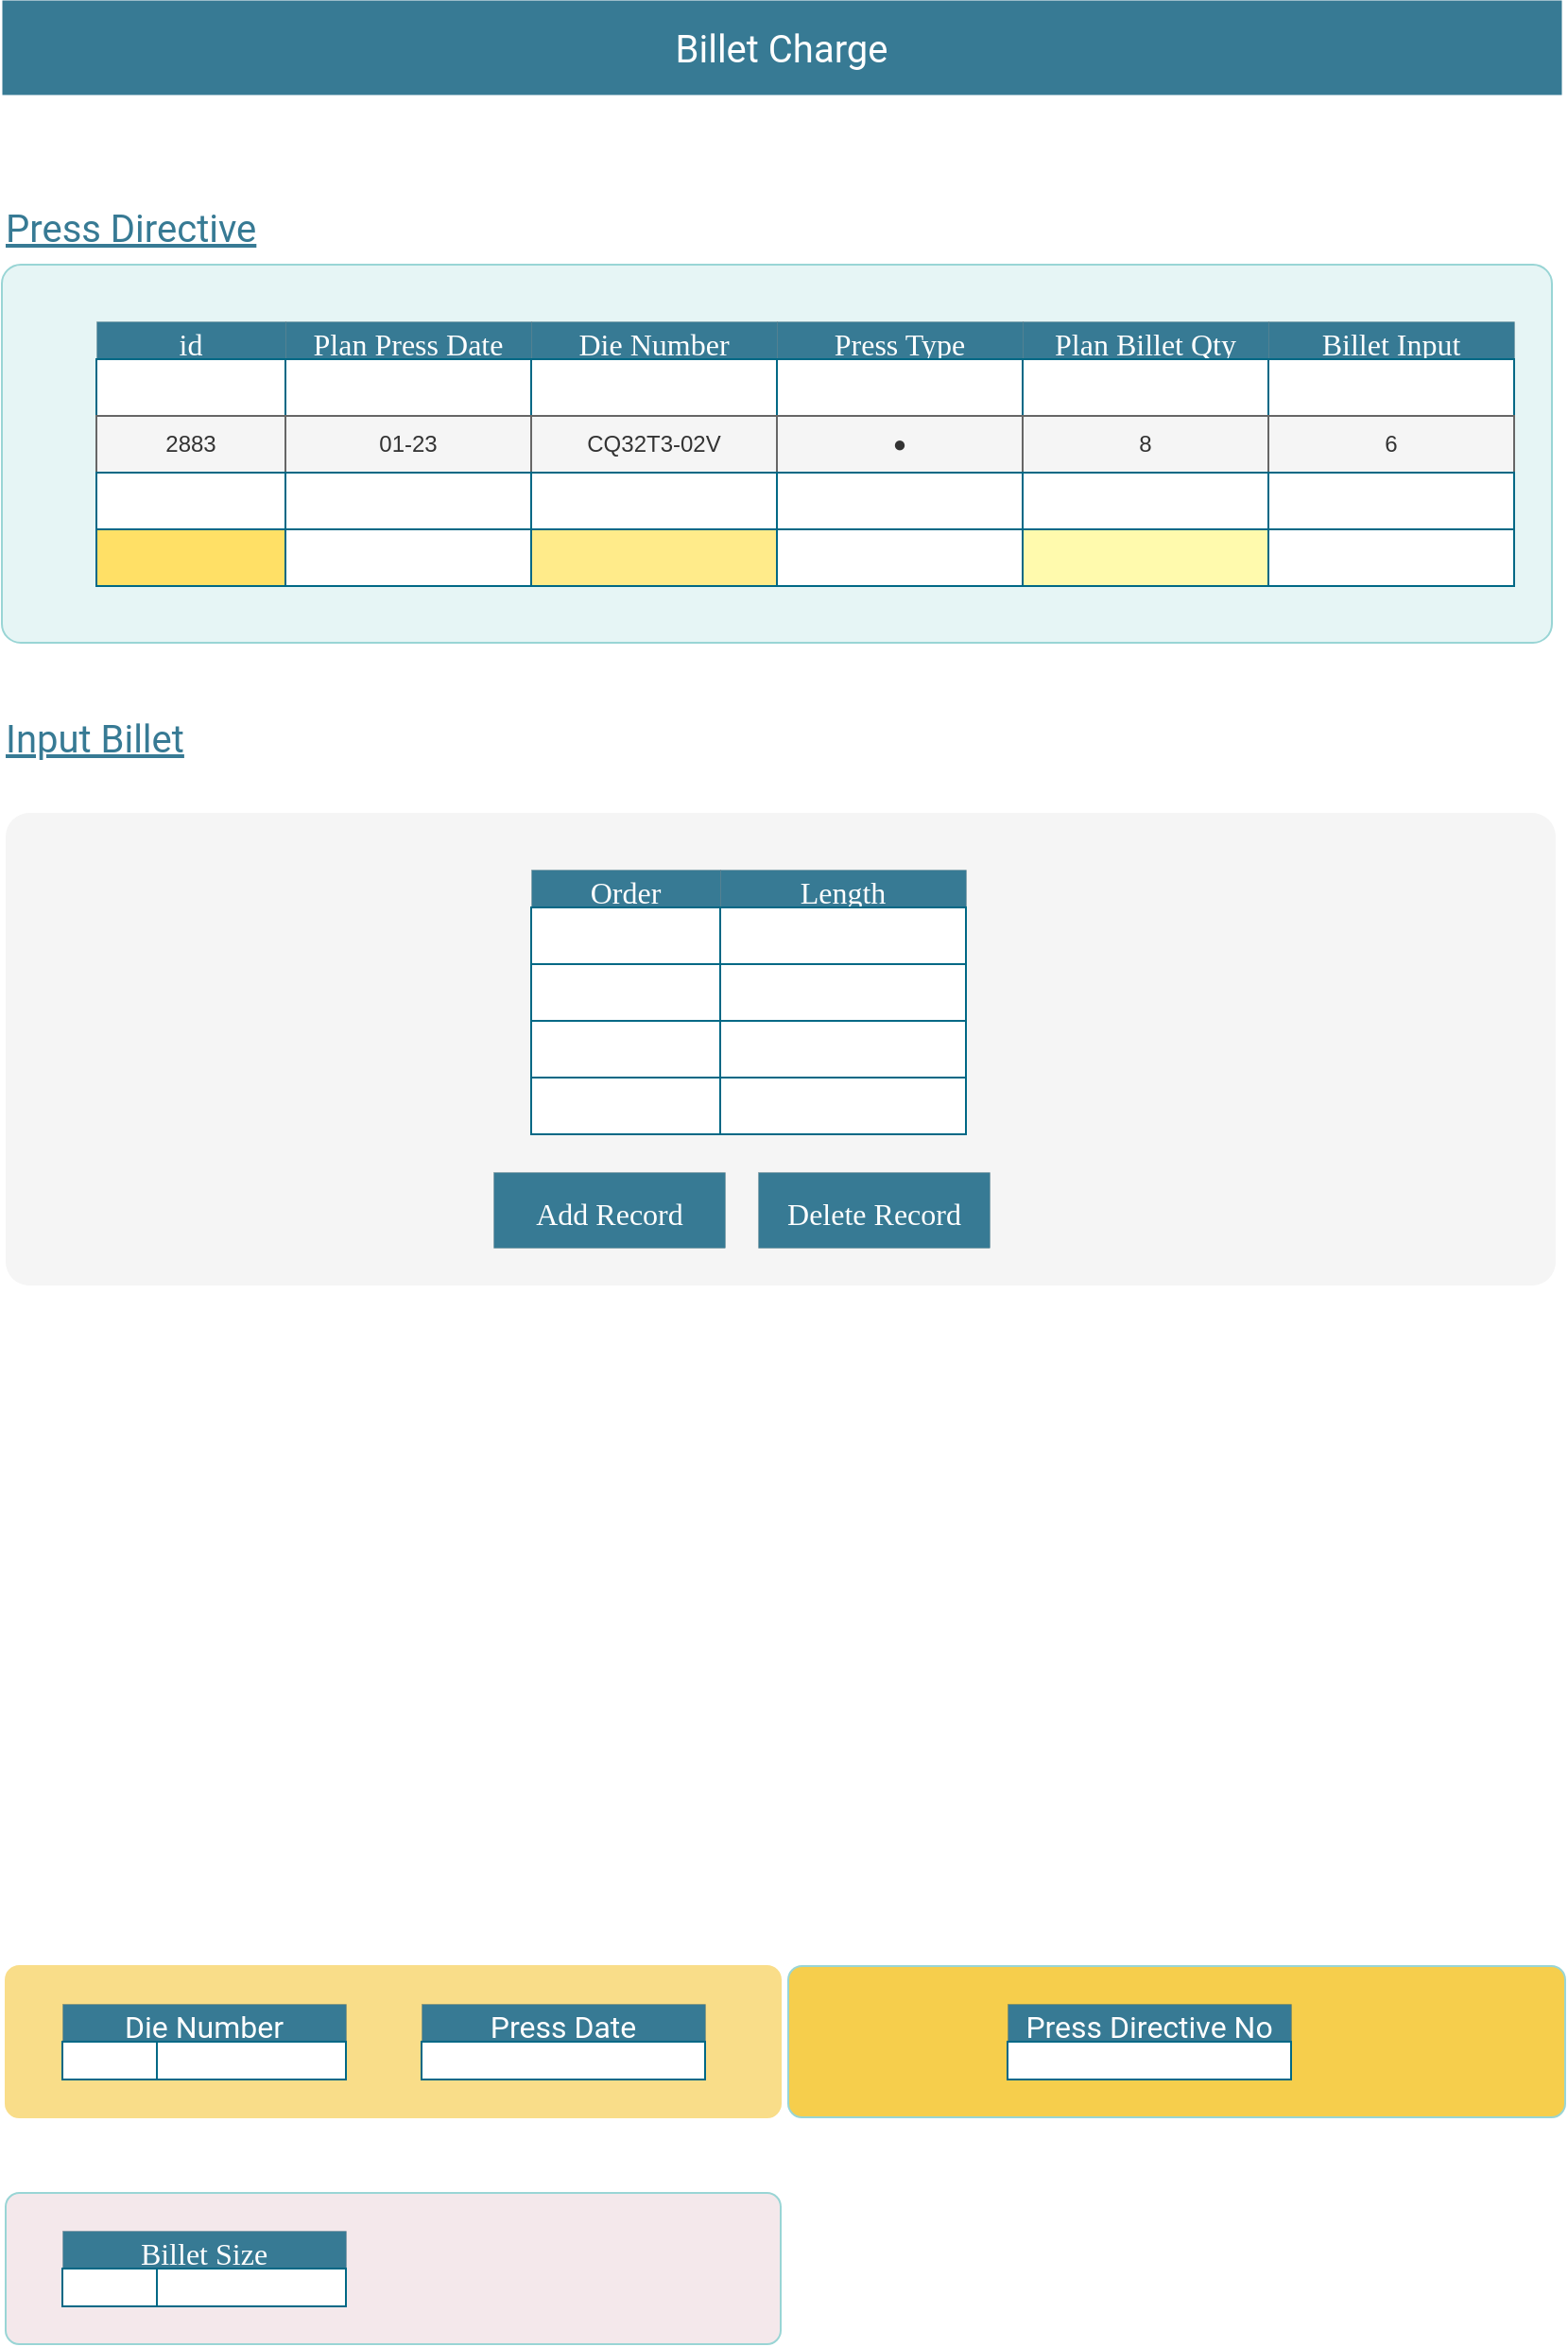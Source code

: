<mxfile version="26.0.9">
  <diagram id="Gz92kaDBu5tP0qBZvZyI" name="ページ1">
    <mxGraphModel dx="2074" dy="1204" grid="1" gridSize="10" guides="1" tooltips="1" connect="1" arrows="1" fold="1" page="1" pageScale="1" pageWidth="827" pageHeight="1169" math="0" shadow="0">
      <root>
        <mxCell id="0" />
        <mxCell id="1" parent="0" />
        <mxCell id="eECiYjA0cPCtBfQXOjN3-72" value="" style="rounded=1;whiteSpace=wrap;html=1;fontSize=20;fontColor=#333333;fillColor=#f5f5f5;strokeWidth=1;arcSize=5;strokeColor=none;" parent="1" vertex="1">
          <mxGeometry x="2" y="540" width="820" height="250" as="geometry" />
        </mxCell>
        <mxCell id="eECiYjA0cPCtBfQXOjN3-60" value="" style="rounded=1;whiteSpace=wrap;html=1;fontSize=20;fontColor=#006885;fillColor=#E6F5F5;strokeWidth=1;arcSize=5;strokeColor=#99D5D5;" parent="1" vertex="1">
          <mxGeometry y="250" width="820" height="200" as="geometry" />
        </mxCell>
        <mxCell id="2" value="&lt;font face=&quot;Roboto&quot; color=&quot;#ffffff&quot;&gt;&lt;span style=&quot;font-size: 20px;&quot;&gt;Billet Charge&lt;/span&gt;&lt;/font&gt;" style="rounded=0;whiteSpace=wrap;html=1;fillColor=#377A94;strokeColor=none;strokeWidth=0;" parent="1" vertex="1">
          <mxGeometry y="110" width="825" height="50" as="geometry" />
        </mxCell>
        <mxCell id="9" value="&lt;font face=&quot;Roboto&quot; color=&quot;#377a94&quot;&gt;&lt;u&gt;Press Directive&lt;/u&gt;&lt;/font&gt;" style="text;html=1;strokeColor=none;fillColor=none;align=left;verticalAlign=middle;whiteSpace=wrap;rounded=0;fontSize=20;fontColor=#FFFFFF;" parent="1" vertex="1">
          <mxGeometry y="210" width="240" height="40" as="geometry" />
        </mxCell>
        <mxCell id="10" value="" style="rounded=1;whiteSpace=wrap;html=1;fontSize=20;fontColor=#006885;fillColor=#F9DD89;strokeWidth=1;arcSize=9;strokeColor=#F9DD89;" parent="1" vertex="1">
          <mxGeometry x="2" y="1150" width="410" height="80" as="geometry" />
        </mxCell>
        <mxCell id="11" value="&lt;font style=&quot;font-size: 16px;&quot; data-font-src=&quot;https://fonts.googleapis.com/css?family=Roboto&quot; face=&quot;Roboto&quot; color=&quot;#ffffff&quot;&gt;Die Number&lt;/font&gt;" style="rounded=0;whiteSpace=wrap;html=1;strokeWidth=0;fontSize=20;fontColor=#006885;fillColor=#377A94;" parent="1" vertex="1">
          <mxGeometry x="32" y="1170" width="150" height="20" as="geometry" />
        </mxCell>
        <mxCell id="26" value="" style="rounded=0;whiteSpace=wrap;html=1;strokeColor=#006885;" parent="1" vertex="1">
          <mxGeometry x="32" y="1190" width="50" height="20" as="geometry" />
        </mxCell>
        <mxCell id="27" value="" style="rounded=0;whiteSpace=wrap;html=1;strokeColor=#006885;" parent="1" vertex="1">
          <mxGeometry x="82" y="1190" width="100" height="20" as="geometry" />
        </mxCell>
        <mxCell id="28" value="&lt;font face=&quot;Roboto&quot; color=&quot;#ffffff&quot;&gt;&lt;span style=&quot;font-size: 16px;&quot;&gt;Press Date&lt;/span&gt;&lt;/font&gt;" style="rounded=0;whiteSpace=wrap;html=1;strokeWidth=0;fontSize=20;fontColor=#006885;fillColor=#377A94;" parent="1" vertex="1">
          <mxGeometry x="222" y="1170" width="150" height="20" as="geometry" />
        </mxCell>
        <mxCell id="29" value="" style="rounded=0;whiteSpace=wrap;html=1;strokeColor=#006885;" parent="1" vertex="1">
          <mxGeometry x="222" y="1190" width="150" height="20" as="geometry" />
        </mxCell>
        <mxCell id="30" value="" style="rounded=1;whiteSpace=wrap;html=1;fontSize=20;fontColor=#006885;fillColor=#F6CE4C;strokeWidth=1;arcSize=9;strokeColor=#99D5D5;" parent="1" vertex="1">
          <mxGeometry x="416" y="1150" width="411" height="80" as="geometry" />
        </mxCell>
        <mxCell id="31" value="&lt;font face=&quot;Roboto&quot; color=&quot;#ffffff&quot;&gt;&lt;span style=&quot;font-size: 16px;&quot;&gt;Press Directive No&lt;/span&gt;&lt;/font&gt;" style="rounded=0;whiteSpace=wrap;html=1;strokeWidth=0;fontSize=20;fontColor=#006885;fillColor=#377A94;" parent="1" vertex="1">
          <mxGeometry x="532" y="1170" width="150" height="20" as="geometry" />
        </mxCell>
        <mxCell id="32" value="" style="rounded=0;whiteSpace=wrap;html=1;strokeColor=#006885;" parent="1" vertex="1">
          <mxGeometry x="532" y="1190" width="150" height="20" as="geometry" />
        </mxCell>
        <mxCell id="33" value="" style="rounded=1;whiteSpace=wrap;html=1;fontSize=20;fontColor=#006885;fillColor=#F4E8EB;strokeWidth=1;arcSize=9;strokeColor=#99D5D5;" parent="1" vertex="1">
          <mxGeometry x="2" y="1270" width="410" height="80" as="geometry" />
        </mxCell>
        <mxCell id="34" value="&lt;font face=&quot;Roboto-Light&quot; style=&quot;font-size: 16px;&quot; data-font-src=&quot;https://fonts.googleapis.com/css?family=Roboto-Light&quot; color=&quot;#ffffff&quot;&gt;Billet Size&lt;/font&gt;" style="rounded=0;whiteSpace=wrap;html=1;strokeWidth=0;fontSize=20;fontColor=#006885;fillColor=#377A94;" parent="1" vertex="1">
          <mxGeometry x="32" y="1290" width="150" height="20" as="geometry" />
        </mxCell>
        <mxCell id="35" value="" style="rounded=0;whiteSpace=wrap;html=1;strokeColor=#006885;" parent="1" vertex="1">
          <mxGeometry x="32" y="1310" width="50" height="20" as="geometry" />
        </mxCell>
        <mxCell id="36" value="" style="rounded=0;whiteSpace=wrap;html=1;strokeColor=#006885;" parent="1" vertex="1">
          <mxGeometry x="82" y="1310" width="100" height="20" as="geometry" />
        </mxCell>
        <mxCell id="39" value="&lt;font face=&quot;Roboto-light&quot; style=&quot;font-size: 16px;&quot; data-font-src=&quot;https://fonts.googleapis.com/css?family=Roboto-light&quot; color=&quot;#ffffff&quot;&gt;Order&lt;/font&gt;" style="rounded=0;whiteSpace=wrap;html=1;strokeWidth=0;fontSize=20;fontColor=#006885;fillColor=#377A94;" parent="1" vertex="1">
          <mxGeometry x="280" y="570" width="100" height="20" as="geometry" />
        </mxCell>
        <mxCell id="40" value="&lt;font face=&quot;Roboto-light&quot; color=&quot;#ffffff&quot;&gt;&lt;span style=&quot;font-size: 16px;&quot;&gt;Length&lt;/span&gt;&lt;/font&gt;" style="rounded=0;whiteSpace=wrap;html=1;strokeWidth=0;fontSize=20;fontColor=#006885;fillColor=#377A94;" parent="1" vertex="1">
          <mxGeometry x="380" y="570" width="130" height="20" as="geometry" />
        </mxCell>
        <mxCell id="41" value="" style="rounded=0;whiteSpace=wrap;html=1;strokeColor=#006885;" parent="1" vertex="1">
          <mxGeometry x="280" y="590" width="100" height="30" as="geometry" />
        </mxCell>
        <mxCell id="42" value="" style="rounded=0;whiteSpace=wrap;html=1;strokeColor=#006885;" parent="1" vertex="1">
          <mxGeometry x="380" y="590" width="130" height="30" as="geometry" />
        </mxCell>
        <mxCell id="43" value="" style="rounded=0;whiteSpace=wrap;html=1;strokeColor=#006885;" parent="1" vertex="1">
          <mxGeometry x="280" y="620" width="100" height="30" as="geometry" />
        </mxCell>
        <mxCell id="44" value="" style="rounded=0;whiteSpace=wrap;html=1;strokeColor=#006885;" parent="1" vertex="1">
          <mxGeometry x="380" y="620" width="130" height="30" as="geometry" />
        </mxCell>
        <mxCell id="45" value="" style="rounded=0;whiteSpace=wrap;html=1;strokeColor=#006885;" parent="1" vertex="1">
          <mxGeometry x="280" y="650" width="100" height="30" as="geometry" />
        </mxCell>
        <mxCell id="46" value="" style="rounded=0;whiteSpace=wrap;html=1;strokeColor=#006885;" parent="1" vertex="1">
          <mxGeometry x="380" y="650" width="130" height="30" as="geometry" />
        </mxCell>
        <mxCell id="47" value="" style="rounded=0;whiteSpace=wrap;html=1;strokeColor=#006885;" parent="1" vertex="1">
          <mxGeometry x="280" y="680" width="100" height="30" as="geometry" />
        </mxCell>
        <mxCell id="48" value="" style="rounded=0;whiteSpace=wrap;html=1;strokeColor=#006885;" parent="1" vertex="1">
          <mxGeometry x="380" y="680" width="130" height="30" as="geometry" />
        </mxCell>
        <mxCell id="49" value="&lt;font face=&quot;Roboto-Light&quot; style=&quot;font-size: 16px;&quot; data-font-src=&quot;https://fonts.googleapis.com/css?family=Roboto-Light&quot; color=&quot;#ffffff&quot;&gt;Delete Record&lt;/font&gt;" style="rounded=0;whiteSpace=wrap;html=1;strokeWidth=0;fontSize=20;fontColor=#006885;fillColor=#377A94;" parent="1" vertex="1">
          <mxGeometry x="400" y="730" width="122.5" height="40" as="geometry" />
        </mxCell>
        <mxCell id="50" value="&lt;font face=&quot;Roboto-Light&quot; style=&quot;font-size: 16px;&quot; data-font-src=&quot;https://fonts.googleapis.com/css?family=Roboto-Light&quot; color=&quot;#ffffff&quot;&gt;Add Record&lt;/font&gt;" style="rounded=0;whiteSpace=wrap;html=1;strokeWidth=0;fontSize=20;fontColor=#006885;fillColor=#377A94;" parent="1" vertex="1">
          <mxGeometry x="260" y="730" width="122.5" height="40" as="geometry" />
        </mxCell>
        <mxCell id="eECiYjA0cPCtBfQXOjN3-50" value="&lt;font face=&quot;Roboto-light&quot; style=&quot;font-size: 16px;&quot; data-font-src=&quot;https://fonts.googleapis.com/css?family=Roboto-light&quot; color=&quot;#ffffff&quot;&gt;id&lt;/font&gt;" style="rounded=0;whiteSpace=wrap;html=1;strokeWidth=0;fontSize=20;fontColor=#006885;fillColor=#377A94;" parent="1" vertex="1">
          <mxGeometry x="50" y="280" width="100" height="20" as="geometry" />
        </mxCell>
        <mxCell id="eECiYjA0cPCtBfQXOjN3-51" value="&lt;font face=&quot;Roboto-light&quot; color=&quot;#ffffff&quot;&gt;&lt;span style=&quot;font-size: 16px;&quot;&gt;Die Number&lt;/span&gt;&lt;/font&gt;" style="rounded=0;whiteSpace=wrap;html=1;strokeWidth=0;fontSize=20;fontColor=#006885;fillColor=#377A94;" parent="1" vertex="1">
          <mxGeometry x="280" y="280" width="130" height="20" as="geometry" />
        </mxCell>
        <mxCell id="eECiYjA0cPCtBfQXOjN3-52" value="" style="rounded=0;whiteSpace=wrap;html=1;strokeColor=#006885;" parent="1" vertex="1">
          <mxGeometry x="50" y="300" width="100" height="30" as="geometry" />
        </mxCell>
        <mxCell id="eECiYjA0cPCtBfQXOjN3-53" value="" style="rounded=0;whiteSpace=wrap;html=1;strokeColor=#006885;" parent="1" vertex="1">
          <mxGeometry x="280" y="300" width="130" height="30" as="geometry" />
        </mxCell>
        <mxCell id="eECiYjA0cPCtBfQXOjN3-54" value="2883" style="rounded=0;whiteSpace=wrap;html=1;strokeColor=#666666;fillColor=#f5f5f5;fontColor=#333333;" parent="1" vertex="1">
          <mxGeometry x="50" y="330" width="100" height="30" as="geometry" />
        </mxCell>
        <mxCell id="eECiYjA0cPCtBfQXOjN3-55" value="CQ32T3-02V" style="rounded=0;whiteSpace=wrap;html=1;strokeColor=#666666;fillColor=#f5f5f5;fontColor=#333333;" parent="1" vertex="1">
          <mxGeometry x="280" y="330" width="130" height="30" as="geometry" />
        </mxCell>
        <mxCell id="eECiYjA0cPCtBfQXOjN3-56" value="" style="rounded=0;whiteSpace=wrap;html=1;strokeColor=#006885;" parent="1" vertex="1">
          <mxGeometry x="50" y="360" width="100" height="30" as="geometry" />
        </mxCell>
        <mxCell id="eECiYjA0cPCtBfQXOjN3-57" value="" style="rounded=0;whiteSpace=wrap;html=1;strokeColor=#006885;" parent="1" vertex="1">
          <mxGeometry x="280" y="360" width="130" height="30" as="geometry" />
        </mxCell>
        <mxCell id="eECiYjA0cPCtBfQXOjN3-58" value="" style="rounded=0;whiteSpace=wrap;html=1;strokeColor=#006885;fillColor=#FFE066;" parent="1" vertex="1">
          <mxGeometry x="50" y="390" width="100" height="30" as="geometry" />
        </mxCell>
        <mxCell id="eECiYjA0cPCtBfQXOjN3-59" value="" style="rounded=0;whiteSpace=wrap;html=1;strokeColor=#006885;fillColor=#FFEB8A;" parent="1" vertex="1">
          <mxGeometry x="280" y="390" width="130" height="30" as="geometry" />
        </mxCell>
        <mxCell id="eECiYjA0cPCtBfQXOjN3-61" value="&lt;font face=&quot;Roboto-light&quot; color=&quot;#ffffff&quot;&gt;&lt;span style=&quot;font-size: 16px;&quot;&gt;Press Type&lt;/span&gt;&lt;/font&gt;" style="rounded=0;whiteSpace=wrap;html=1;strokeWidth=0;fontSize=20;fontColor=#006885;fillColor=#377A94;" parent="1" vertex="1">
          <mxGeometry x="410" y="280" width="130" height="20" as="geometry" />
        </mxCell>
        <mxCell id="eECiYjA0cPCtBfQXOjN3-62" value="" style="rounded=0;whiteSpace=wrap;html=1;strokeColor=#006885;" parent="1" vertex="1">
          <mxGeometry x="410" y="300" width="130" height="30" as="geometry" />
        </mxCell>
        <mxCell id="eECiYjA0cPCtBfQXOjN3-63" value="●" style="rounded=0;whiteSpace=wrap;html=1;strokeColor=#666666;fillColor=#f5f5f5;fontColor=#333333;" parent="1" vertex="1">
          <mxGeometry x="410" y="330" width="130" height="30" as="geometry" />
        </mxCell>
        <mxCell id="eECiYjA0cPCtBfQXOjN3-64" value="" style="rounded=0;whiteSpace=wrap;html=1;strokeColor=#006885;" parent="1" vertex="1">
          <mxGeometry x="410" y="360" width="130" height="30" as="geometry" />
        </mxCell>
        <mxCell id="eECiYjA0cPCtBfQXOjN3-65" value="" style="rounded=0;whiteSpace=wrap;html=1;strokeColor=#006885;" parent="1" vertex="1">
          <mxGeometry x="410" y="390" width="130" height="30" as="geometry" />
        </mxCell>
        <mxCell id="eECiYjA0cPCtBfQXOjN3-66" value="&lt;font face=&quot;Roboto-light&quot; color=&quot;#ffffff&quot;&gt;&lt;span style=&quot;font-size: 16px;&quot;&gt;Plan Billet Qty&lt;/span&gt;&lt;/font&gt;" style="rounded=0;whiteSpace=wrap;html=1;strokeWidth=0;fontSize=20;fontColor=#006885;fillColor=#377A94;" parent="1" vertex="1">
          <mxGeometry x="540" y="280" width="130" height="20" as="geometry" />
        </mxCell>
        <mxCell id="eECiYjA0cPCtBfQXOjN3-67" value="" style="rounded=0;whiteSpace=wrap;html=1;strokeColor=#006885;" parent="1" vertex="1">
          <mxGeometry x="540" y="300" width="130" height="30" as="geometry" />
        </mxCell>
        <mxCell id="eECiYjA0cPCtBfQXOjN3-68" value="8" style="rounded=0;whiteSpace=wrap;html=1;strokeColor=#666666;fillColor=#f5f5f5;fontColor=#333333;" parent="1" vertex="1">
          <mxGeometry x="540" y="330" width="130" height="30" as="geometry" />
        </mxCell>
        <mxCell id="eECiYjA0cPCtBfQXOjN3-69" value="" style="rounded=0;whiteSpace=wrap;html=1;strokeColor=#006885;" parent="1" vertex="1">
          <mxGeometry x="540" y="360" width="130" height="30" as="geometry" />
        </mxCell>
        <mxCell id="eECiYjA0cPCtBfQXOjN3-70" value="" style="rounded=0;whiteSpace=wrap;html=1;strokeColor=#006885;fillColor=#FFFAAD;" parent="1" vertex="1">
          <mxGeometry x="540" y="390" width="130" height="30" as="geometry" />
        </mxCell>
        <mxCell id="eECiYjA0cPCtBfQXOjN3-71" value="&lt;font face=&quot;Roboto&quot; color=&quot;#377a94&quot;&gt;&lt;u&gt;Input Billet&lt;/u&gt;&lt;/font&gt;" style="text;html=1;strokeColor=none;fillColor=none;align=left;verticalAlign=middle;whiteSpace=wrap;rounded=0;fontSize=20;fontColor=#FFFFFF;" parent="1" vertex="1">
          <mxGeometry y="480" width="240" height="40" as="geometry" />
        </mxCell>
        <mxCell id="eECiYjA0cPCtBfQXOjN3-73" value="&lt;font face=&quot;Roboto-light&quot; color=&quot;#ffffff&quot;&gt;&lt;span style=&quot;font-size: 16px;&quot;&gt;Billet Input&lt;/span&gt;&lt;/font&gt;" style="rounded=0;whiteSpace=wrap;html=1;strokeWidth=0;fontSize=20;fontColor=#006885;fillColor=#377A94;" parent="1" vertex="1">
          <mxGeometry x="670" y="280" width="130" height="20" as="geometry" />
        </mxCell>
        <mxCell id="eECiYjA0cPCtBfQXOjN3-74" value="" style="rounded=0;whiteSpace=wrap;html=1;strokeColor=#006885;" parent="1" vertex="1">
          <mxGeometry x="670" y="300" width="130" height="30" as="geometry" />
        </mxCell>
        <mxCell id="eECiYjA0cPCtBfQXOjN3-75" value="6" style="rounded=0;whiteSpace=wrap;html=1;strokeColor=#666666;fillColor=#f5f5f5;fontColor=#333333;" parent="1" vertex="1">
          <mxGeometry x="670" y="330" width="130" height="30" as="geometry" />
        </mxCell>
        <mxCell id="eECiYjA0cPCtBfQXOjN3-76" value="" style="rounded=0;whiteSpace=wrap;html=1;strokeColor=#006885;" parent="1" vertex="1">
          <mxGeometry x="670" y="360" width="130" height="30" as="geometry" />
        </mxCell>
        <mxCell id="eECiYjA0cPCtBfQXOjN3-77" value="" style="rounded=0;whiteSpace=wrap;html=1;strokeColor=#006885;" parent="1" vertex="1">
          <mxGeometry x="670" y="390" width="130" height="30" as="geometry" />
        </mxCell>
        <mxCell id="eECiYjA0cPCtBfQXOjN3-78" value="&lt;font face=&quot;Roboto-light&quot; color=&quot;#ffffff&quot;&gt;&lt;span style=&quot;font-size: 16px;&quot;&gt;Plan Press Date&lt;/span&gt;&lt;/font&gt;" style="rounded=0;whiteSpace=wrap;html=1;strokeWidth=0;fontSize=20;fontColor=#006885;fillColor=#377A94;" parent="1" vertex="1">
          <mxGeometry x="150" y="280" width="130" height="20" as="geometry" />
        </mxCell>
        <mxCell id="eECiYjA0cPCtBfQXOjN3-79" value="" style="rounded=0;whiteSpace=wrap;html=1;strokeColor=#006885;" parent="1" vertex="1">
          <mxGeometry x="150" y="300" width="130" height="30" as="geometry" />
        </mxCell>
        <mxCell id="eECiYjA0cPCtBfQXOjN3-80" value="01-23" style="rounded=0;whiteSpace=wrap;html=1;strokeColor=#666666;fillColor=#f5f5f5;fontColor=#333333;" parent="1" vertex="1">
          <mxGeometry x="150" y="330" width="130" height="30" as="geometry" />
        </mxCell>
        <mxCell id="eECiYjA0cPCtBfQXOjN3-81" value="" style="rounded=0;whiteSpace=wrap;html=1;strokeColor=#006885;" parent="1" vertex="1">
          <mxGeometry x="150" y="360" width="130" height="30" as="geometry" />
        </mxCell>
        <mxCell id="eECiYjA0cPCtBfQXOjN3-82" value="" style="rounded=0;whiteSpace=wrap;html=1;strokeColor=#006885;" parent="1" vertex="1">
          <mxGeometry x="150" y="390" width="130" height="30" as="geometry" />
        </mxCell>
      </root>
    </mxGraphModel>
  </diagram>
</mxfile>
